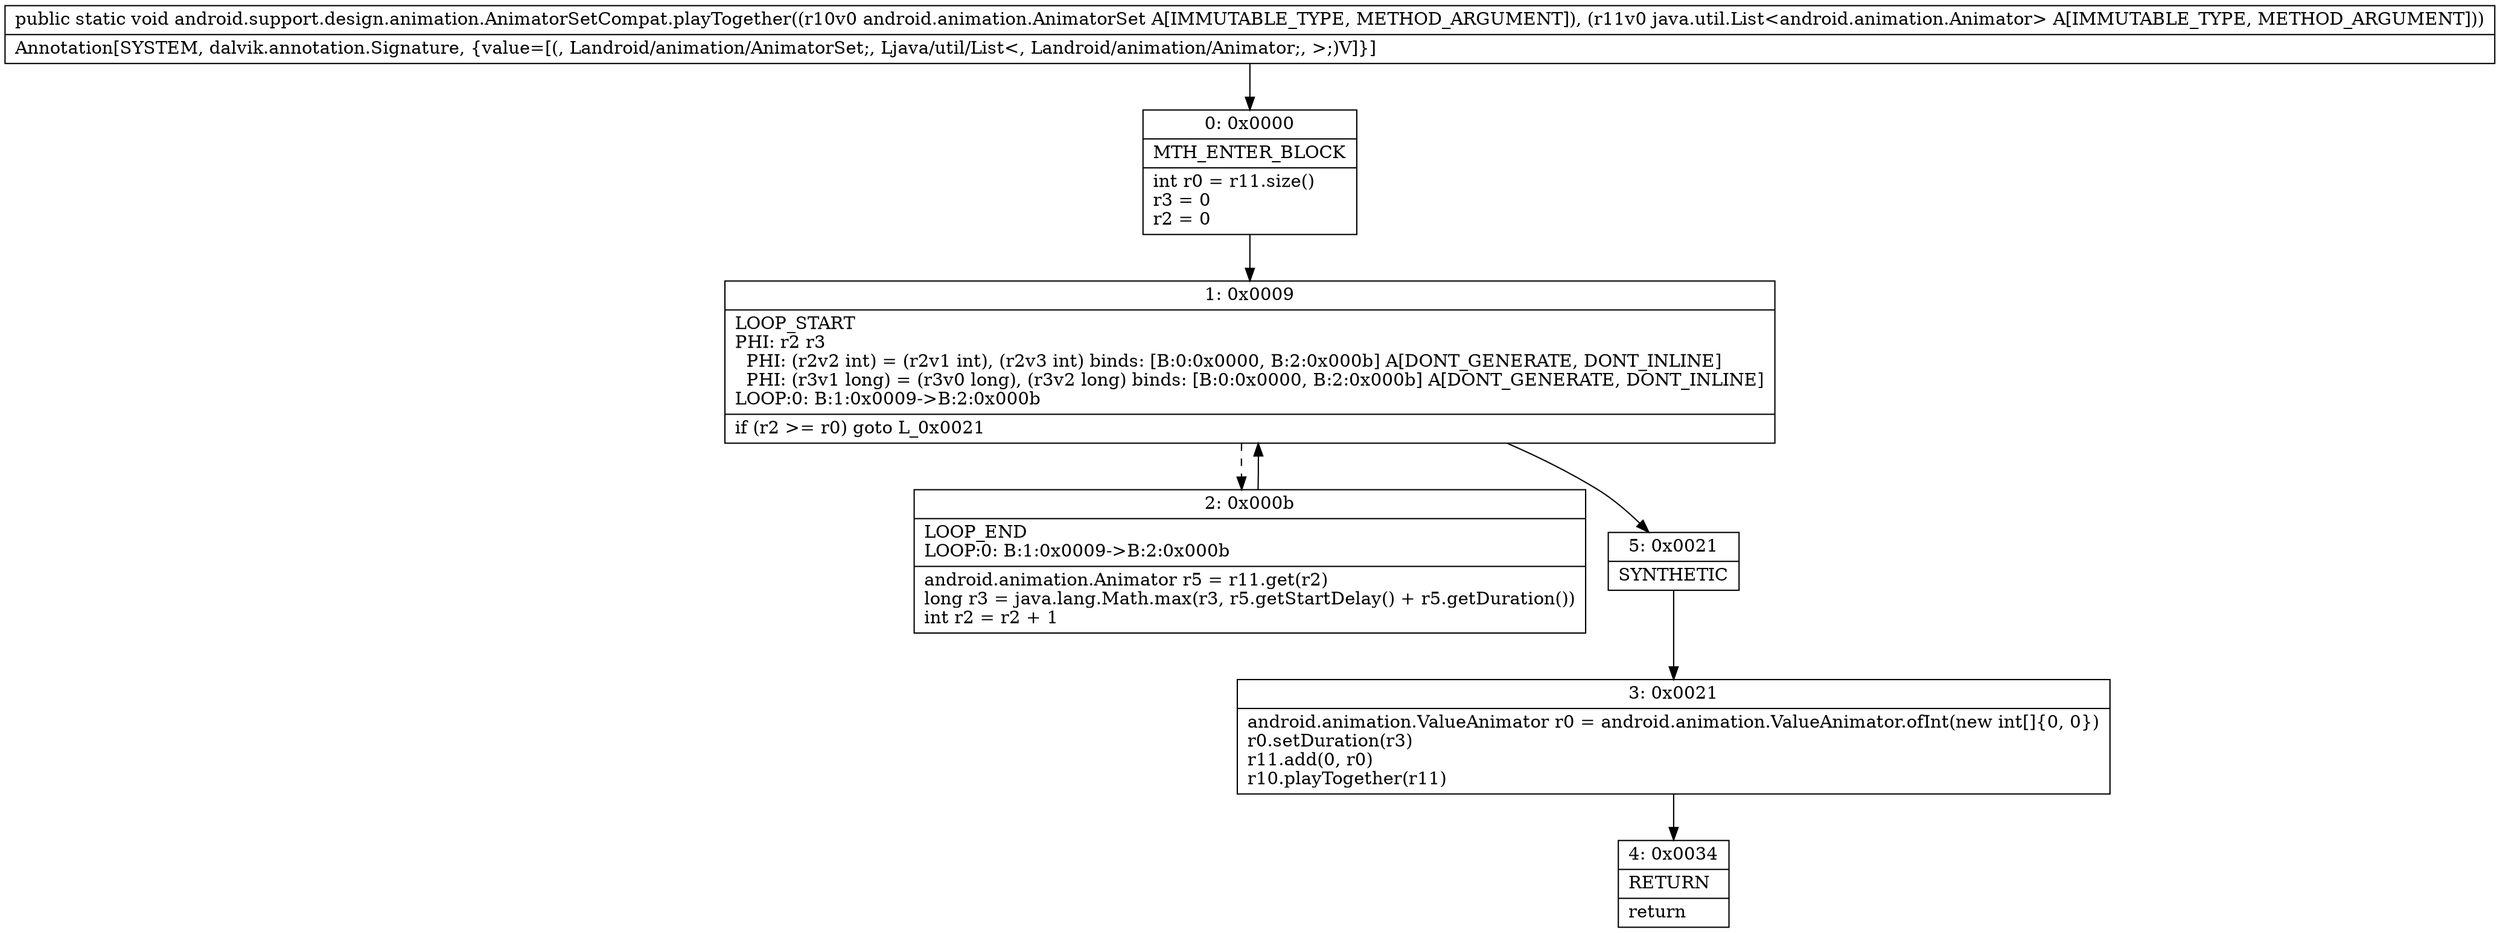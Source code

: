 digraph "CFG forandroid.support.design.animation.AnimatorSetCompat.playTogether(Landroid\/animation\/AnimatorSet;Ljava\/util\/List;)V" {
Node_0 [shape=record,label="{0\:\ 0x0000|MTH_ENTER_BLOCK\l|int r0 = r11.size()\lr3 = 0\lr2 = 0\l}"];
Node_1 [shape=record,label="{1\:\ 0x0009|LOOP_START\lPHI: r2 r3 \l  PHI: (r2v2 int) = (r2v1 int), (r2v3 int) binds: [B:0:0x0000, B:2:0x000b] A[DONT_GENERATE, DONT_INLINE]\l  PHI: (r3v1 long) = (r3v0 long), (r3v2 long) binds: [B:0:0x0000, B:2:0x000b] A[DONT_GENERATE, DONT_INLINE]\lLOOP:0: B:1:0x0009\-\>B:2:0x000b\l|if (r2 \>= r0) goto L_0x0021\l}"];
Node_2 [shape=record,label="{2\:\ 0x000b|LOOP_END\lLOOP:0: B:1:0x0009\-\>B:2:0x000b\l|android.animation.Animator r5 = r11.get(r2)\llong r3 = java.lang.Math.max(r3, r5.getStartDelay() + r5.getDuration())\lint r2 = r2 + 1\l}"];
Node_3 [shape=record,label="{3\:\ 0x0021|android.animation.ValueAnimator r0 = android.animation.ValueAnimator.ofInt(new int[]\{0, 0\})\lr0.setDuration(r3)\lr11.add(0, r0)\lr10.playTogether(r11)\l}"];
Node_4 [shape=record,label="{4\:\ 0x0034|RETURN\l|return\l}"];
Node_5 [shape=record,label="{5\:\ 0x0021|SYNTHETIC\l}"];
MethodNode[shape=record,label="{public static void android.support.design.animation.AnimatorSetCompat.playTogether((r10v0 android.animation.AnimatorSet A[IMMUTABLE_TYPE, METHOD_ARGUMENT]), (r11v0 java.util.List\<android.animation.Animator\> A[IMMUTABLE_TYPE, METHOD_ARGUMENT]))  | Annotation[SYSTEM, dalvik.annotation.Signature, \{value=[(, Landroid\/animation\/AnimatorSet;, Ljava\/util\/List\<, Landroid\/animation\/Animator;, \>;)V]\}]\l}"];
MethodNode -> Node_0;
Node_0 -> Node_1;
Node_1 -> Node_2[style=dashed];
Node_1 -> Node_5;
Node_2 -> Node_1;
Node_3 -> Node_4;
Node_5 -> Node_3;
}

